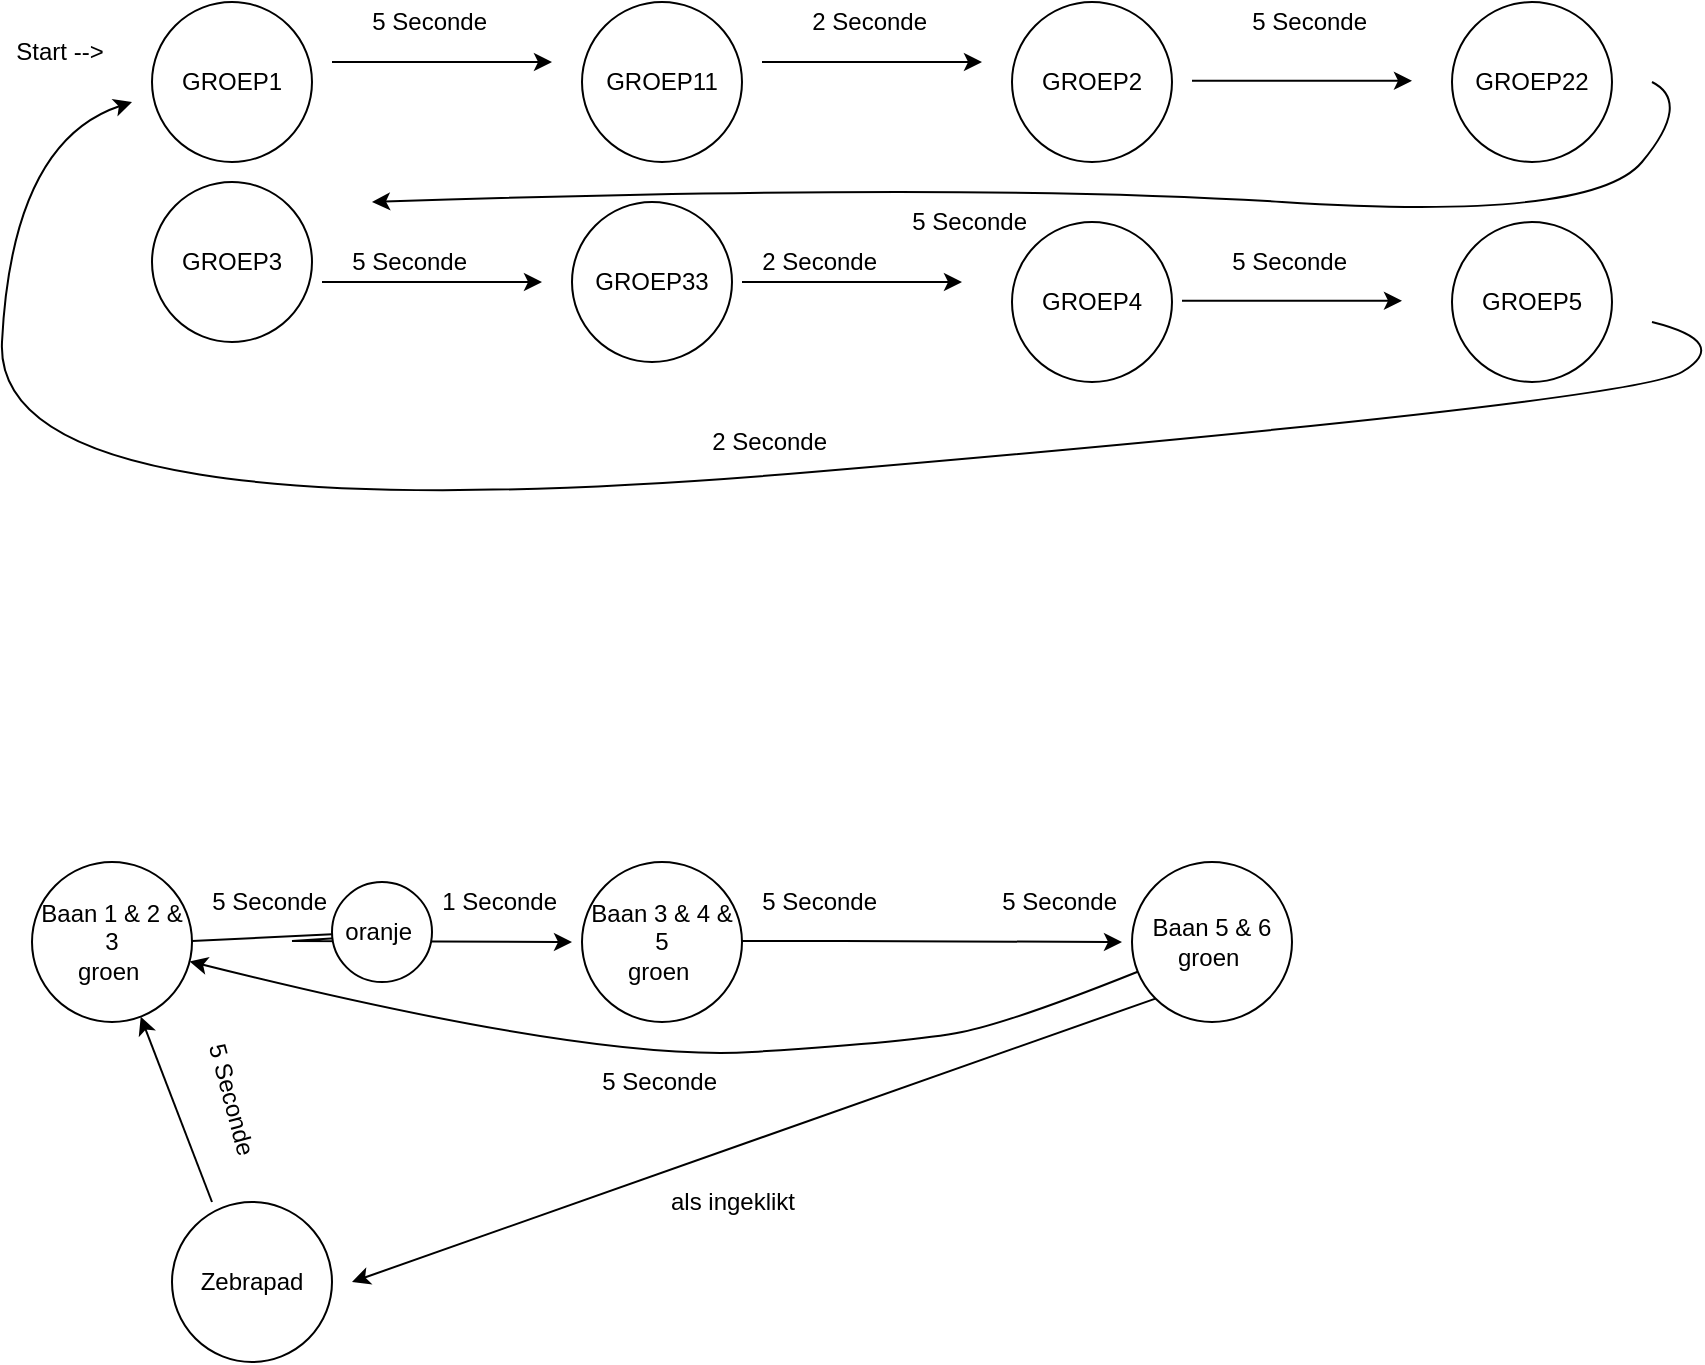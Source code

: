 <mxfile version="15.8.9" type="device"><diagram id="DgvitVmaK7rj3Pax381E" name="Page-1"><mxGraphModel dx="1009" dy="941" grid="1" gridSize="10" guides="1" tooltips="1" connect="1" arrows="1" fold="1" page="1" pageScale="1" pageWidth="827" pageHeight="1169" math="0" shadow="0"><root><mxCell id="0"/><mxCell id="1" parent="0"/><mxCell id="VISmI9V4NfutjpVqSakd-24" value="Baan 1 &amp;amp; 2 &amp;amp; 3&lt;br&gt;groen&amp;nbsp;" style="ellipse;whiteSpace=wrap;html=1;aspect=fixed;strokeColor=default;fillColor=default;fontColor=default;" vertex="1" parent="1"><mxGeometry x="430" y="680" width="80" height="80" as="geometry"/></mxCell><mxCell id="VISmI9V4NfutjpVqSakd-25" value="" style="endArrow=classic;html=1;rounded=0;fontColor=default;strokeColor=default;labelBackgroundColor=default;exitX=1;exitY=0.5;exitDx=0;exitDy=0;startArrow=none;" edge="1" parent="1" source="VISmI9V4NfutjpVqSakd-37"><mxGeometry width="50" height="50" relative="1" as="geometry"><mxPoint x="510" y="719.5" as="sourcePoint"/><mxPoint x="700" y="720" as="targetPoint"/><Array as="points"><mxPoint x="560" y="719.5"/></Array></mxGeometry></mxCell><mxCell id="VISmI9V4NfutjpVqSakd-26" value="Baan 3 &amp;amp; 4 &amp;amp; 5&lt;br&gt;groen&amp;nbsp;" style="ellipse;whiteSpace=wrap;html=1;aspect=fixed;strokeColor=default;fillColor=default;fontColor=default;" vertex="1" parent="1"><mxGeometry x="705" y="680" width="80" height="80" as="geometry"/></mxCell><mxCell id="VISmI9V4NfutjpVqSakd-27" value="5 Seconde&amp;nbsp;" style="text;html=1;align=center;verticalAlign=middle;resizable=0;points=[];autosize=1;strokeColor=none;fillColor=none;" vertex="1" parent="1"><mxGeometry x="510" y="690" width="80" height="20" as="geometry"/></mxCell><mxCell id="VISmI9V4NfutjpVqSakd-28" value="" style="endArrow=classic;html=1;rounded=0;fontColor=default;strokeColor=default;labelBackgroundColor=default;exitX=1;exitY=0.5;exitDx=0;exitDy=0;fontStyle=1" edge="1" parent="1"><mxGeometry width="50" height="50" relative="1" as="geometry"><mxPoint x="785" y="719.5" as="sourcePoint"/><mxPoint x="975" y="720" as="targetPoint"/><Array as="points"><mxPoint x="835" y="719.5"/></Array></mxGeometry></mxCell><mxCell id="VISmI9V4NfutjpVqSakd-29" value="5 Seconde&amp;nbsp;" style="text;html=1;align=center;verticalAlign=middle;resizable=0;points=[];autosize=1;strokeColor=none;fillColor=none;" vertex="1" parent="1"><mxGeometry x="785" y="690" width="80" height="20" as="geometry"/></mxCell><mxCell id="VISmI9V4NfutjpVqSakd-30" value="Baan 5 &amp;amp; 6&lt;br&gt;groen&amp;nbsp;" style="ellipse;whiteSpace=wrap;html=1;aspect=fixed;strokeColor=default;fillColor=default;fontColor=default;" vertex="1" parent="1"><mxGeometry x="980" y="680" width="80" height="80" as="geometry"/></mxCell><mxCell id="VISmI9V4NfutjpVqSakd-31" value="" style="curved=1;endArrow=classic;html=1;rounded=0;" edge="1" parent="1" source="VISmI9V4NfutjpVqSakd-30" target="VISmI9V4NfutjpVqSakd-24"><mxGeometry width="50" height="50" relative="1" as="geometry"><mxPoint x="1010" y="770" as="sourcePoint"/><mxPoint x="990" y="780" as="targetPoint"/><Array as="points"><mxPoint x="920" y="760"/><mxPoint x="870" y="770"/><mxPoint x="710" y="780"/></Array></mxGeometry></mxCell><mxCell id="VISmI9V4NfutjpVqSakd-32" value="5 Seconde&amp;nbsp;" style="text;html=1;align=center;verticalAlign=middle;resizable=0;points=[];autosize=1;strokeColor=none;fillColor=none;" vertex="1" parent="1"><mxGeometry x="705" y="780" width="80" height="20" as="geometry"/></mxCell><mxCell id="VISmI9V4NfutjpVqSakd-33" value="" style="endArrow=classic;html=1;rounded=0;exitX=0;exitY=1;exitDx=0;exitDy=0;" edge="1" parent="1" source="VISmI9V4NfutjpVqSakd-30"><mxGeometry width="50" height="50" relative="1" as="geometry"><mxPoint x="950" y="820" as="sourcePoint"/><mxPoint x="590" y="890" as="targetPoint"/></mxGeometry></mxCell><mxCell id="VISmI9V4NfutjpVqSakd-34" value="Zebrapad" style="ellipse;whiteSpace=wrap;html=1;aspect=fixed;strokeColor=default;fillColor=default;fontColor=default;" vertex="1" parent="1"><mxGeometry x="500" y="850" width="80" height="80" as="geometry"/></mxCell><mxCell id="VISmI9V4NfutjpVqSakd-35" value="" style="endArrow=classic;html=1;rounded=0;fontColor=default;strokeColor=default;labelBackgroundColor=default;exitX=1;exitY=0.5;exitDx=0;exitDy=0;" edge="1" parent="1" target="VISmI9V4NfutjpVqSakd-24"><mxGeometry width="50" height="50" relative="1" as="geometry"><mxPoint x="520" y="850" as="sourcePoint"/><mxPoint x="710" y="850.5" as="targetPoint"/><Array as="points"/></mxGeometry></mxCell><mxCell id="VISmI9V4NfutjpVqSakd-36" value="5 Seconde&amp;nbsp;" style="text;html=1;align=center;verticalAlign=middle;resizable=0;points=[];autosize=1;strokeColor=none;fillColor=none;rotation=75;" vertex="1" parent="1"><mxGeometry x="490" y="790" width="80" height="20" as="geometry"/></mxCell><mxCell id="VISmI9V4NfutjpVqSakd-37" value="oranje&amp;nbsp;" style="ellipse;whiteSpace=wrap;html=1;aspect=fixed;strokeColor=default;fillColor=default;fontColor=default;" vertex="1" parent="1"><mxGeometry x="580" y="690" width="50" height="50" as="geometry"/></mxCell><mxCell id="VISmI9V4NfutjpVqSakd-38" value="" style="endArrow=none;html=1;rounded=0;fontColor=default;strokeColor=default;labelBackgroundColor=default;exitX=1;exitY=0.5;exitDx=0;exitDy=0;" edge="1" parent="1" target="VISmI9V4NfutjpVqSakd-37"><mxGeometry width="50" height="50" relative="1" as="geometry"><mxPoint x="510" y="719.5" as="sourcePoint"/><mxPoint x="700" y="720" as="targetPoint"/><Array as="points"/></mxGeometry></mxCell><mxCell id="VISmI9V4NfutjpVqSakd-39" value="1 Seconde&amp;nbsp;" style="text;html=1;align=center;verticalAlign=middle;resizable=0;points=[];autosize=1;strokeColor=none;fillColor=none;" vertex="1" parent="1"><mxGeometry x="625" y="690" width="80" height="20" as="geometry"/></mxCell><mxCell id="VISmI9V4NfutjpVqSakd-40" value="5 Seconde&amp;nbsp;" style="text;html=1;align=center;verticalAlign=middle;resizable=0;points=[];autosize=1;strokeColor=none;fillColor=none;" vertex="1" parent="1"><mxGeometry x="905" y="690" width="80" height="20" as="geometry"/></mxCell><mxCell id="VISmI9V4NfutjpVqSakd-41" value="als ingeklikt" style="text;html=1;align=center;verticalAlign=middle;resizable=0;points=[];autosize=1;strokeColor=none;fillColor=none;" vertex="1" parent="1"><mxGeometry x="740" y="840" width="80" height="20" as="geometry"/></mxCell><mxCell id="VISmI9V4NfutjpVqSakd-42" value="GROEP1" style="ellipse;whiteSpace=wrap;html=1;aspect=fixed;" vertex="1" parent="1"><mxGeometry x="490" y="250" width="80" height="80" as="geometry"/></mxCell><mxCell id="VISmI9V4NfutjpVqSakd-43" value="GROEP11" style="ellipse;whiteSpace=wrap;html=1;aspect=fixed;" vertex="1" parent="1"><mxGeometry x="705" y="250" width="80" height="80" as="geometry"/></mxCell><mxCell id="VISmI9V4NfutjpVqSakd-44" value="" style="endArrow=classic;html=1;rounded=0;" edge="1" parent="1"><mxGeometry width="50" height="50" relative="1" as="geometry"><mxPoint x="580" y="280" as="sourcePoint"/><mxPoint x="690" y="280" as="targetPoint"/><Array as="points"><mxPoint x="630" y="280"/></Array></mxGeometry></mxCell><mxCell id="VISmI9V4NfutjpVqSakd-45" value="" style="endArrow=classic;html=1;rounded=0;" edge="1" parent="1"><mxGeometry width="50" height="50" relative="1" as="geometry"><mxPoint x="795" y="280" as="sourcePoint"/><mxPoint x="905" y="280" as="targetPoint"/><Array as="points"><mxPoint x="845" y="280"/></Array></mxGeometry></mxCell><mxCell id="VISmI9V4NfutjpVqSakd-46" value="GROEP2" style="ellipse;whiteSpace=wrap;html=1;aspect=fixed;" vertex="1" parent="1"><mxGeometry x="920" y="250" width="80" height="80" as="geometry"/></mxCell><mxCell id="VISmI9V4NfutjpVqSakd-47" value="5 Seconde&amp;nbsp;" style="text;html=1;align=center;verticalAlign=middle;resizable=0;points=[];autosize=1;strokeColor=none;fillColor=none;" vertex="1" parent="1"><mxGeometry x="590" y="250" width="80" height="20" as="geometry"/></mxCell><mxCell id="VISmI9V4NfutjpVqSakd-48" value="2 Seconde&amp;nbsp;" style="text;html=1;align=center;verticalAlign=middle;resizable=0;points=[];autosize=1;strokeColor=none;fillColor=none;" vertex="1" parent="1"><mxGeometry x="810" y="250" width="80" height="20" as="geometry"/></mxCell><mxCell id="VISmI9V4NfutjpVqSakd-49" value="5 Seconde&amp;nbsp;" style="text;html=1;align=center;verticalAlign=middle;resizable=0;points=[];autosize=1;strokeColor=none;fillColor=none;" vertex="1" parent="1"><mxGeometry x="1030" y="250" width="80" height="20" as="geometry"/></mxCell><mxCell id="VISmI9V4NfutjpVqSakd-50" value="" style="endArrow=classic;html=1;rounded=0;" edge="1" parent="1"><mxGeometry width="50" height="50" relative="1" as="geometry"><mxPoint x="1010" y="289.41" as="sourcePoint"/><mxPoint x="1120" y="289.41" as="targetPoint"/><Array as="points"><mxPoint x="1060" y="289.41"/></Array></mxGeometry></mxCell><mxCell id="VISmI9V4NfutjpVqSakd-51" value="GROEP22" style="ellipse;whiteSpace=wrap;html=1;aspect=fixed;" vertex="1" parent="1"><mxGeometry x="1140" y="250" width="80" height="80" as="geometry"/></mxCell><mxCell id="VISmI9V4NfutjpVqSakd-52" value="" style="curved=1;endArrow=classic;html=1;rounded=0;" edge="1" parent="1"><mxGeometry width="50" height="50" relative="1" as="geometry"><mxPoint x="1240" y="290" as="sourcePoint"/><mxPoint x="600" y="350" as="targetPoint"/><Array as="points"><mxPoint x="1260" y="300"/><mxPoint x="1210" y="360"/><mxPoint x="900" y="340"/></Array></mxGeometry></mxCell><mxCell id="VISmI9V4NfutjpVqSakd-53" value="GROEP3" style="ellipse;whiteSpace=wrap;html=1;aspect=fixed;" vertex="1" parent="1"><mxGeometry x="490" y="340" width="80" height="80" as="geometry"/></mxCell><mxCell id="VISmI9V4NfutjpVqSakd-54" value="5 Seconde&amp;nbsp;" style="text;html=1;align=center;verticalAlign=middle;resizable=0;points=[];autosize=1;strokeColor=none;fillColor=none;" vertex="1" parent="1"><mxGeometry x="860" y="350" width="80" height="20" as="geometry"/></mxCell><mxCell id="VISmI9V4NfutjpVqSakd-55" value="" style="endArrow=classic;html=1;rounded=0;" edge="1" parent="1"><mxGeometry width="50" height="50" relative="1" as="geometry"><mxPoint x="575" y="390" as="sourcePoint"/><mxPoint x="685" y="390" as="targetPoint"/><Array as="points"><mxPoint x="595" y="390"/><mxPoint x="625" y="390"/></Array></mxGeometry></mxCell><mxCell id="VISmI9V4NfutjpVqSakd-56" value="GROEP33" style="ellipse;whiteSpace=wrap;html=1;aspect=fixed;" vertex="1" parent="1"><mxGeometry x="700" y="350" width="80" height="80" as="geometry"/></mxCell><mxCell id="VISmI9V4NfutjpVqSakd-57" value="5 Seconde&amp;nbsp;" style="text;html=1;align=center;verticalAlign=middle;resizable=0;points=[];autosize=1;strokeColor=none;fillColor=none;" vertex="1" parent="1"><mxGeometry x="580" y="370" width="80" height="20" as="geometry"/></mxCell><mxCell id="VISmI9V4NfutjpVqSakd-58" value="2 Seconde&amp;nbsp;" style="text;html=1;align=center;verticalAlign=middle;resizable=0;points=[];autosize=1;strokeColor=none;fillColor=none;" vertex="1" parent="1"><mxGeometry x="785" y="370" width="80" height="20" as="geometry"/></mxCell><mxCell id="VISmI9V4NfutjpVqSakd-59" value="" style="endArrow=classic;html=1;rounded=0;" edge="1" parent="1"><mxGeometry width="50" height="50" relative="1" as="geometry"><mxPoint x="785" y="390" as="sourcePoint"/><mxPoint x="895" y="390" as="targetPoint"/><Array as="points"><mxPoint x="835" y="390"/></Array></mxGeometry></mxCell><mxCell id="VISmI9V4NfutjpVqSakd-60" value="GROEP4" style="ellipse;whiteSpace=wrap;html=1;aspect=fixed;" vertex="1" parent="1"><mxGeometry x="920" y="360" width="80" height="80" as="geometry"/></mxCell><mxCell id="VISmI9V4NfutjpVqSakd-61" value="5 Seconde&amp;nbsp;" style="text;html=1;align=center;verticalAlign=middle;resizable=0;points=[];autosize=1;strokeColor=none;fillColor=none;" vertex="1" parent="1"><mxGeometry x="1020" y="370" width="80" height="20" as="geometry"/></mxCell><mxCell id="VISmI9V4NfutjpVqSakd-62" value="" style="endArrow=classic;html=1;rounded=0;" edge="1" parent="1"><mxGeometry width="50" height="50" relative="1" as="geometry"><mxPoint x="1005" y="399.41" as="sourcePoint"/><mxPoint x="1115" y="399.41" as="targetPoint"/><Array as="points"><mxPoint x="1055" y="399.41"/><mxPoint x="1080" y="399.41"/></Array></mxGeometry></mxCell><mxCell id="VISmI9V4NfutjpVqSakd-63" value="GROEP5" style="ellipse;whiteSpace=wrap;html=1;aspect=fixed;" vertex="1" parent="1"><mxGeometry x="1140" y="360" width="80" height="80" as="geometry"/></mxCell><mxCell id="VISmI9V4NfutjpVqSakd-64" value="" style="curved=1;endArrow=classic;html=1;rounded=0;" edge="1" parent="1"><mxGeometry width="50" height="50" relative="1" as="geometry"><mxPoint x="1240" y="410" as="sourcePoint"/><mxPoint x="480" y="300" as="targetPoint"/><Array as="points"><mxPoint x="1280" y="420"/><mxPoint x="1230" y="450"/><mxPoint x="410" y="520"/><mxPoint x="420" y="320"/></Array></mxGeometry></mxCell><mxCell id="VISmI9V4NfutjpVqSakd-65" value="2 Seconde&amp;nbsp;" style="text;html=1;align=center;verticalAlign=middle;resizable=0;points=[];autosize=1;strokeColor=none;fillColor=none;rotation=0;" vertex="1" parent="1"><mxGeometry x="760" y="460" width="80" height="20" as="geometry"/></mxCell><mxCell id="VISmI9V4NfutjpVqSakd-67" value="Start --&amp;gt;" style="text;html=1;strokeColor=none;fillColor=none;align=center;verticalAlign=middle;whiteSpace=wrap;rounded=0;" vertex="1" parent="1"><mxGeometry x="414" y="260" width="60" height="30" as="geometry"/></mxCell></root></mxGraphModel></diagram></mxfile>